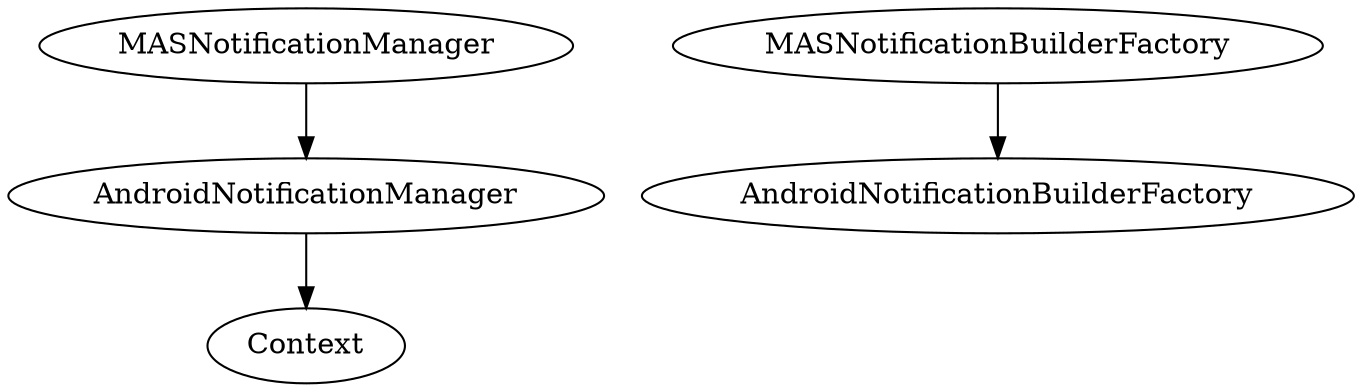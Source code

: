 digraph G1 {
  concentrate = true;
  AndroidNotificationManager -> Context;
  MASNotificationBuilderFactory -> AndroidNotificationBuilderFactory;
  MASNotificationManager -> AndroidNotificationManager;
}
